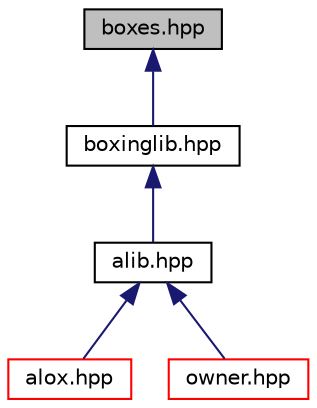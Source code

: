 digraph "boxes.hpp"
{
  edge [fontname="Helvetica",fontsize="10",labelfontname="Helvetica",labelfontsize="10"];
  node [fontname="Helvetica",fontsize="10",shape=record];
  Node3 [label="boxes.hpp",height=0.2,width=0.4,color="black", fillcolor="grey75", style="filled", fontcolor="black"];
  Node3 -> Node4 [dir="back",color="midnightblue",fontsize="10",style="solid",fontname="Helvetica"];
  Node4 [label="boxinglib.hpp",height=0.2,width=0.4,color="black", fillcolor="white", style="filled",URL="$boxinglib_8hpp.html"];
  Node4 -> Node5 [dir="back",color="midnightblue",fontsize="10",style="solid",fontname="Helvetica"];
  Node5 [label="alib.hpp",height=0.2,width=0.4,color="black", fillcolor="white", style="filled",URL="$alib_8hpp.html"];
  Node5 -> Node6 [dir="back",color="midnightblue",fontsize="10",style="solid",fontname="Helvetica"];
  Node6 [label="alox.hpp",height=0.2,width=0.4,color="red", fillcolor="white", style="filled",URL="$alox_2alox_8hpp.html"];
  Node5 -> Node24 [dir="back",color="midnightblue",fontsize="10",style="solid",fontname="Helvetica"];
  Node24 [label="owner.hpp",height=0.2,width=0.4,color="red", fillcolor="white", style="filled",URL="$owner_8hpp.html"];
}
